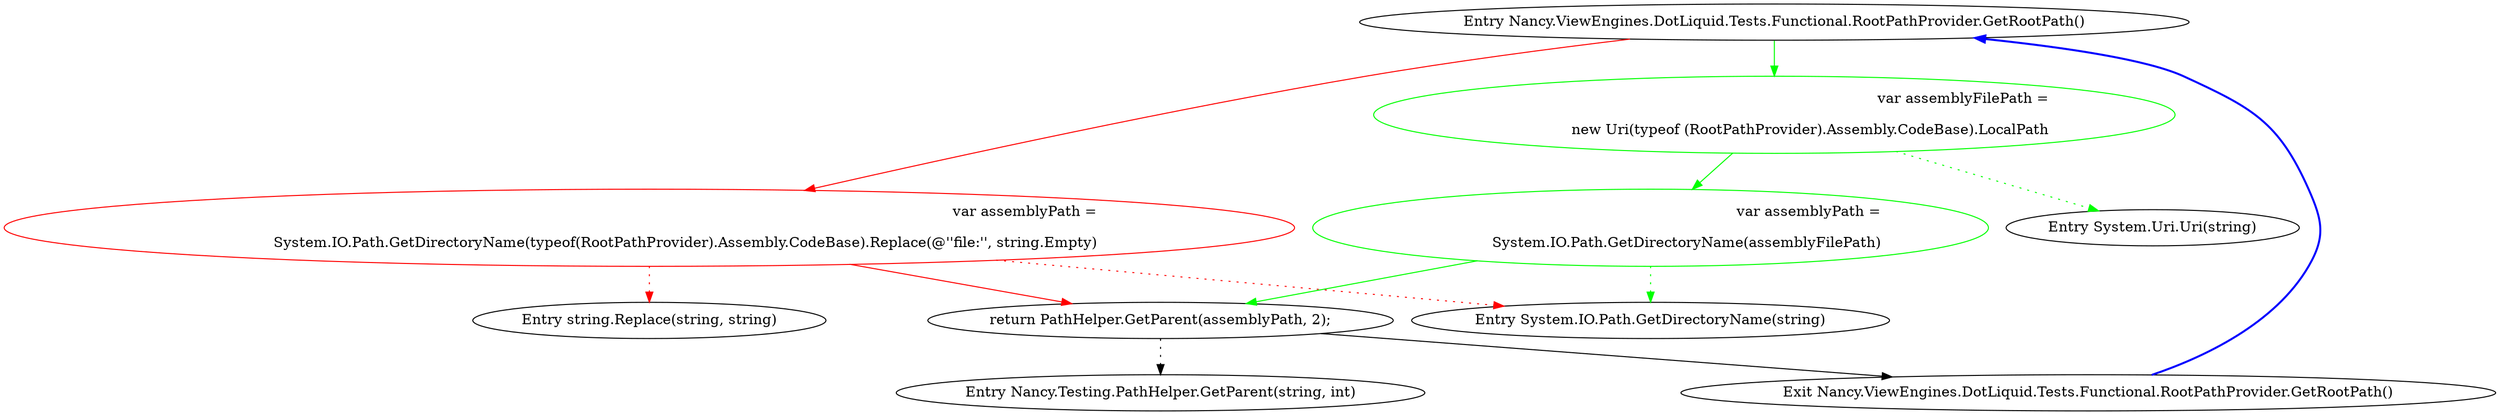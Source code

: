 digraph  {
n0 [label="Entry Nancy.ViewEngines.DotLiquid.Tests.Functional.RootPathProvider.GetRootPath()", span="10-10", cluster="Nancy.ViewEngines.DotLiquid.Tests.Functional.RootPathProvider.GetRootPath()"];
n1 [label="var assemblyPath =\r\n                System.IO.Path.GetDirectoryName(typeof(RootPathProvider).Assembly.CodeBase).Replace(@''file:\'', string.Empty)", span="12-13", cluster="Nancy.ViewEngines.DotLiquid.Tests.Functional.RootPathProvider.GetRootPath()", color=red, community=0];
n2 [label="return PathHelper.GetParent(assemblyPath, 2);", span="15-15", cluster="Nancy.ViewEngines.DotLiquid.Tests.Functional.RootPathProvider.GetRootPath()"];
n4 [label="Entry System.IO.Path.GetDirectoryName(string)", span="0-0", cluster="System.IO.Path.GetDirectoryName(string)"];
n5 [label="Entry string.Replace(string, string)", span="0-0", cluster="string.Replace(string, string)"];
n3 [label="Exit Nancy.ViewEngines.DotLiquid.Tests.Functional.RootPathProvider.GetRootPath()", span="10-10", cluster="Nancy.ViewEngines.DotLiquid.Tests.Functional.RootPathProvider.GetRootPath()"];
n6 [label="Entry Nancy.Testing.PathHelper.GetParent(string, int)", span="14-14", cluster="Nancy.Testing.PathHelper.GetParent(string, int)"];
d1 [label="var assemblyFilePath =\r\n                new Uri(typeof (RootPathProvider).Assembly.CodeBase).LocalPath", span="13-14", cluster="Nancy.ViewEngines.DotLiquid.Tests.Functional.RootPathProvider.GetRootPath()", color=green, community=0];
d2 [label="var assemblyPath =\r\n                System.IO.Path.GetDirectoryName(assemblyFilePath)", span="16-17", cluster="Nancy.ViewEngines.DotLiquid.Tests.Functional.RootPathProvider.GetRootPath()", color=green, community=0];
d5 [label="Entry System.Uri.Uri(string)", span="0-0", cluster="System.Uri.Uri(string)"];
n0 -> n1  [key=0, style=solid, color=red];
n0 -> d1  [key=0, style=solid, color=green];
n1 -> n2  [key=0, style=solid, color=red];
n1 -> n4  [key=2, style=dotted, color=red];
n1 -> n5  [key=2, style=dotted, color=red];
n2 -> n3  [key=0, style=solid];
n2 -> n6  [key=2, style=dotted];
n3 -> n0  [key=0, style=bold, color=blue];
d1 -> d2  [key=0, style=solid, color=green];
d1 -> d5  [key=2, style=dotted, color=green];
d2 -> n2  [key=0, style=solid, color=green];
d2 -> n4  [key=2, style=dotted, color=green];
}
